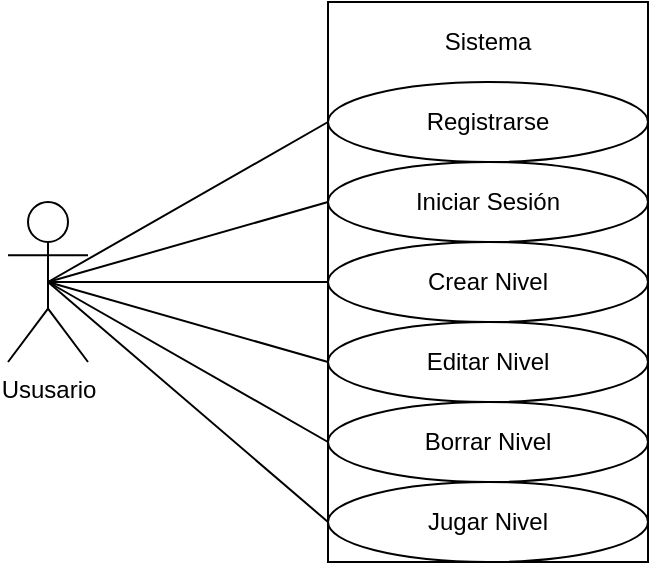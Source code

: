 <mxfile>
    <diagram id="imfi-5iLqrDbbkuD3J4O" name="Página-1">
        <mxGraphModel dx="746" dy="483" grid="1" gridSize="10" guides="1" tooltips="1" connect="1" arrows="1" fold="1" page="0" pageScale="1" pageWidth="827" pageHeight="1169" math="0" shadow="0">
            <root>
                <mxCell id="0"/>
                <mxCell id="1" parent="0"/>
                <mxCell id="2" value="" style="rounded=0;whiteSpace=wrap;html=1;" vertex="1" parent="1">
                    <mxGeometry x="360" y="200" width="160" height="280" as="geometry"/>
                </mxCell>
                <mxCell id="3" value="Registrarse" style="ellipse;whiteSpace=wrap;html=1;" vertex="1" parent="1">
                    <mxGeometry x="360" y="240" width="160" height="40" as="geometry"/>
                </mxCell>
                <mxCell id="4" value="Iniciar Sesión" style="ellipse;whiteSpace=wrap;html=1;" vertex="1" parent="1">
                    <mxGeometry x="360" y="280" width="160" height="40" as="geometry"/>
                </mxCell>
                <mxCell id="5" value="Crear Nivel" style="ellipse;whiteSpace=wrap;html=1;" vertex="1" parent="1">
                    <mxGeometry x="360" y="320" width="160" height="40" as="geometry"/>
                </mxCell>
                <mxCell id="6" value="Editar Nivel" style="ellipse;whiteSpace=wrap;html=1;" vertex="1" parent="1">
                    <mxGeometry x="360" y="360" width="160" height="40" as="geometry"/>
                </mxCell>
                <mxCell id="7" value="Borrar Nivel" style="ellipse;whiteSpace=wrap;html=1;" vertex="1" parent="1">
                    <mxGeometry x="360" y="400" width="160" height="40" as="geometry"/>
                </mxCell>
                <mxCell id="8" value="Jugar Nivel" style="ellipse;whiteSpace=wrap;html=1;" vertex="1" parent="1">
                    <mxGeometry x="360" y="440" width="160" height="40" as="geometry"/>
                </mxCell>
                <mxCell id="9" value="Sistema" style="text;html=1;strokeColor=none;fillColor=none;align=center;verticalAlign=middle;whiteSpace=wrap;rounded=0;" vertex="1" parent="1">
                    <mxGeometry x="360" y="200" width="160" height="40" as="geometry"/>
                </mxCell>
                <mxCell id="10" value="Ususario" style="shape=umlActor;verticalLabelPosition=bottom;verticalAlign=top;html=1;outlineConnect=0;" vertex="1" parent="1">
                    <mxGeometry x="200" y="300" width="40" height="80" as="geometry"/>
                </mxCell>
                <mxCell id="11" value="" style="endArrow=none;html=1;entryX=0;entryY=0.5;entryDx=0;entryDy=0;exitX=0.5;exitY=0.5;exitDx=0;exitDy=0;exitPerimeter=0;" edge="1" parent="1" source="10" target="3">
                    <mxGeometry width="50" height="50" relative="1" as="geometry">
                        <mxPoint x="240" y="340" as="sourcePoint"/>
                        <mxPoint x="340" y="280" as="targetPoint"/>
                    </mxGeometry>
                </mxCell>
                <mxCell id="12" value="" style="endArrow=none;html=1;exitX=0.5;exitY=0.5;exitDx=0;exitDy=0;exitPerimeter=0;entryX=0;entryY=0.5;entryDx=0;entryDy=0;" edge="1" parent="1" source="10" target="4">
                    <mxGeometry width="50" height="50" relative="1" as="geometry">
                        <mxPoint x="360" y="360" as="sourcePoint"/>
                        <mxPoint x="410" y="310" as="targetPoint"/>
                    </mxGeometry>
                </mxCell>
                <mxCell id="13" value="" style="endArrow=none;html=1;exitX=0.5;exitY=0.5;exitDx=0;exitDy=0;exitPerimeter=0;entryX=0;entryY=0.5;entryDx=0;entryDy=0;" edge="1" parent="1" source="10" target="5">
                    <mxGeometry width="50" height="50" relative="1" as="geometry">
                        <mxPoint x="360" y="360" as="sourcePoint"/>
                        <mxPoint x="410" y="310" as="targetPoint"/>
                    </mxGeometry>
                </mxCell>
                <mxCell id="14" value="" style="endArrow=none;html=1;exitX=0.5;exitY=0.5;exitDx=0;exitDy=0;exitPerimeter=0;entryX=0;entryY=0.5;entryDx=0;entryDy=0;" edge="1" parent="1" source="10" target="6">
                    <mxGeometry width="50" height="50" relative="1" as="geometry">
                        <mxPoint x="360" y="360" as="sourcePoint"/>
                        <mxPoint x="410" y="310" as="targetPoint"/>
                    </mxGeometry>
                </mxCell>
                <mxCell id="15" value="" style="endArrow=none;html=1;exitX=0.5;exitY=0.5;exitDx=0;exitDy=0;exitPerimeter=0;entryX=0;entryY=0.5;entryDx=0;entryDy=0;" edge="1" parent="1" source="10" target="7">
                    <mxGeometry width="50" height="50" relative="1" as="geometry">
                        <mxPoint x="360" y="360" as="sourcePoint"/>
                        <mxPoint x="410" y="310" as="targetPoint"/>
                    </mxGeometry>
                </mxCell>
                <mxCell id="16" value="" style="endArrow=none;html=1;exitX=0.5;exitY=0.5;exitDx=0;exitDy=0;exitPerimeter=0;entryX=0;entryY=0.5;entryDx=0;entryDy=0;" edge="1" parent="1" source="10" target="8">
                    <mxGeometry width="50" height="50" relative="1" as="geometry">
                        <mxPoint x="360" y="360" as="sourcePoint"/>
                        <mxPoint x="410" y="310" as="targetPoint"/>
                    </mxGeometry>
                </mxCell>
            </root>
        </mxGraphModel>
    </diagram>
</mxfile>